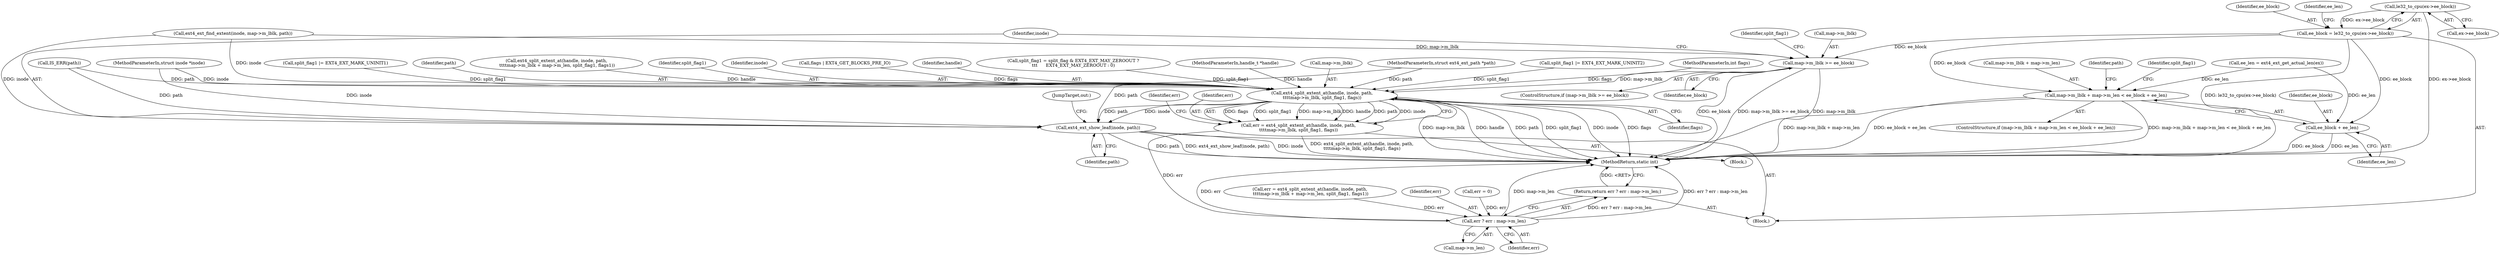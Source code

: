 digraph "0_linux_dee1f973ca341c266229faa5a1a5bb268bed3531_1@pointer" {
"1000132" [label="(Call,le32_to_cpu(ex->ee_block))"];
"1000130" [label="(Call,ee_block = le32_to_cpu(ex->ee_block))"];
"1000145" [label="(Call,map->m_lblk + map->m_len < ee_block + ee_len)"];
"1000153" [label="(Call,ee_block + ee_len)"];
"1000212" [label="(Call,map->m_lblk >= ee_block)"];
"1000240" [label="(Call,ext4_split_extent_at(handle, inode, path,\n\t\t\t\tmap->m_lblk, split_flag1, flags))"];
"1000238" [label="(Call,err = ext4_split_extent_at(handle, inode, path,\n\t\t\t\tmap->m_lblk, split_flag1, flags))"];
"1000257" [label="(Call,err ? err : map->m_len)"];
"1000256" [label="(Return,return err ? err : map->m_len;)"];
"1000252" [label="(Call,ext4_ext_show_leaf(inode, path))"];
"1000240" [label="(Call,ext4_split_extent_at(handle, inode, path,\n\t\t\t\tmap->m_lblk, split_flag1, flags))"];
"1000217" [label="(Block,)"];
"1000219" [label="(Identifier,split_flag1)"];
"1000263" [label="(MethodReturn,static int)"];
"1000103" [label="(MethodParameterIn,struct ext4_ext_path *path)"];
"1000158" [label="(Identifier,split_flag1)"];
"1000146" [label="(Call,map->m_lblk + map->m_len)"];
"1000243" [label="(Identifier,path)"];
"1000257" [label="(Call,err ? err : map->m_len)"];
"1000250" [label="(Identifier,err)"];
"1000132" [label="(Call,le32_to_cpu(ex->ee_block))"];
"1000155" [label="(Identifier,ee_len)"];
"1000213" [label="(Call,map->m_lblk)"];
"1000130" [label="(Call,ee_block = le32_to_cpu(ex->ee_block))"];
"1000199" [label="(Call,ext4_ext_find_extent(inode, map->m_lblk, path))"];
"1000177" [label="(Call,err = ext4_split_extent_at(handle, inode, path,\n \t\t\t\tmap->m_lblk + map->m_len, split_flag1, flags1))"];
"1000179" [label="(Call,ext4_split_extent_at(handle, inode, path,\n \t\t\t\tmap->m_lblk + map->m_len, split_flag1, flags1))"];
"1000247" [label="(Identifier,split_flag1)"];
"1000211" [label="(ControlStructure,if (map->m_lblk >= ee_block))"];
"1000216" [label="(Identifier,ee_block)"];
"1000136" [label="(Call,ee_len = ext4_ext_get_actual_len(ex))"];
"1000107" [label="(Block,)"];
"1000256" [label="(Return,return err ? err : map->m_len;)"];
"1000242" [label="(Identifier,inode)"];
"1000154" [label="(Identifier,ee_block)"];
"1000254" [label="(Identifier,path)"];
"1000167" [label="(Call,flags | EXT4_GET_BLOCKS_PRE_IO)"];
"1000196" [label="(Identifier,path)"];
"1000206" [label="(Call,IS_ERR(path))"];
"1000131" [label="(Identifier,ee_block)"];
"1000239" [label="(Identifier,err)"];
"1000258" [label="(Identifier,err)"];
"1000133" [label="(Call,ex->ee_block)"];
"1000102" [label="(MethodParameterIn,struct inode *inode)"];
"1000260" [label="(Call,map->m_len)"];
"1000113" [label="(Call,err = 0)"];
"1000241" [label="(Identifier,handle)"];
"1000238" [label="(Call,err = ext4_split_extent_at(handle, inode, path,\n\t\t\t\tmap->m_lblk, split_flag1, flags))"];
"1000153" [label="(Call,ee_block + ee_len)"];
"1000218" [label="(Call,split_flag1 = split_flag & EXT4_EXT_MAY_ZEROOUT ?\n\t\t\t      EXT4_EXT_MAY_ZEROOUT : 0)"];
"1000145" [label="(Call,map->m_lblk + map->m_len < ee_block + ee_len)"];
"1000259" [label="(Identifier,err)"];
"1000101" [label="(MethodParameterIn,handle_t *handle)"];
"1000212" [label="(Call,map->m_lblk >= ee_block)"];
"1000253" [label="(Identifier,inode)"];
"1000252" [label="(Call,ext4_ext_show_leaf(inode, path))"];
"1000244" [label="(Call,map->m_lblk)"];
"1000235" [label="(Call,split_flag1 |= EXT4_EXT_MARK_UNINIT2)"];
"1000106" [label="(MethodParameterIn,int flags)"];
"1000228" [label="(Call,split_flag1 |= EXT4_EXT_MARK_UNINIT1)"];
"1000144" [label="(ControlStructure,if (map->m_lblk + map->m_len < ee_block + ee_len))"];
"1000137" [label="(Identifier,ee_len)"];
"1000255" [label="(JumpTarget,out:)"];
"1000248" [label="(Identifier,flags)"];
"1000132" -> "1000130"  [label="AST: "];
"1000132" -> "1000133"  [label="CFG: "];
"1000133" -> "1000132"  [label="AST: "];
"1000130" -> "1000132"  [label="CFG: "];
"1000132" -> "1000263"  [label="DDG: ex->ee_block"];
"1000132" -> "1000130"  [label="DDG: ex->ee_block"];
"1000130" -> "1000107"  [label="AST: "];
"1000131" -> "1000130"  [label="AST: "];
"1000137" -> "1000130"  [label="CFG: "];
"1000130" -> "1000263"  [label="DDG: le32_to_cpu(ex->ee_block)"];
"1000130" -> "1000145"  [label="DDG: ee_block"];
"1000130" -> "1000153"  [label="DDG: ee_block"];
"1000130" -> "1000212"  [label="DDG: ee_block"];
"1000145" -> "1000144"  [label="AST: "];
"1000145" -> "1000153"  [label="CFG: "];
"1000146" -> "1000145"  [label="AST: "];
"1000153" -> "1000145"  [label="AST: "];
"1000158" -> "1000145"  [label="CFG: "];
"1000196" -> "1000145"  [label="CFG: "];
"1000145" -> "1000263"  [label="DDG: ee_block + ee_len"];
"1000145" -> "1000263"  [label="DDG: map->m_lblk + map->m_len < ee_block + ee_len"];
"1000145" -> "1000263"  [label="DDG: map->m_lblk + map->m_len"];
"1000136" -> "1000145"  [label="DDG: ee_len"];
"1000153" -> "1000155"  [label="CFG: "];
"1000154" -> "1000153"  [label="AST: "];
"1000155" -> "1000153"  [label="AST: "];
"1000153" -> "1000263"  [label="DDG: ee_len"];
"1000153" -> "1000263"  [label="DDG: ee_block"];
"1000136" -> "1000153"  [label="DDG: ee_len"];
"1000212" -> "1000211"  [label="AST: "];
"1000212" -> "1000216"  [label="CFG: "];
"1000213" -> "1000212"  [label="AST: "];
"1000216" -> "1000212"  [label="AST: "];
"1000219" -> "1000212"  [label="CFG: "];
"1000253" -> "1000212"  [label="CFG: "];
"1000212" -> "1000263"  [label="DDG: ee_block"];
"1000212" -> "1000263"  [label="DDG: map->m_lblk >= ee_block"];
"1000212" -> "1000263"  [label="DDG: map->m_lblk"];
"1000199" -> "1000212"  [label="DDG: map->m_lblk"];
"1000212" -> "1000240"  [label="DDG: map->m_lblk"];
"1000240" -> "1000238"  [label="AST: "];
"1000240" -> "1000248"  [label="CFG: "];
"1000241" -> "1000240"  [label="AST: "];
"1000242" -> "1000240"  [label="AST: "];
"1000243" -> "1000240"  [label="AST: "];
"1000244" -> "1000240"  [label="AST: "];
"1000247" -> "1000240"  [label="AST: "];
"1000248" -> "1000240"  [label="AST: "];
"1000238" -> "1000240"  [label="CFG: "];
"1000240" -> "1000263"  [label="DDG: flags"];
"1000240" -> "1000263"  [label="DDG: inode"];
"1000240" -> "1000263"  [label="DDG: map->m_lblk"];
"1000240" -> "1000263"  [label="DDG: handle"];
"1000240" -> "1000263"  [label="DDG: path"];
"1000240" -> "1000263"  [label="DDG: split_flag1"];
"1000240" -> "1000238"  [label="DDG: flags"];
"1000240" -> "1000238"  [label="DDG: split_flag1"];
"1000240" -> "1000238"  [label="DDG: map->m_lblk"];
"1000240" -> "1000238"  [label="DDG: handle"];
"1000240" -> "1000238"  [label="DDG: path"];
"1000240" -> "1000238"  [label="DDG: inode"];
"1000179" -> "1000240"  [label="DDG: handle"];
"1000101" -> "1000240"  [label="DDG: handle"];
"1000199" -> "1000240"  [label="DDG: inode"];
"1000102" -> "1000240"  [label="DDG: inode"];
"1000206" -> "1000240"  [label="DDG: path"];
"1000103" -> "1000240"  [label="DDG: path"];
"1000235" -> "1000240"  [label="DDG: split_flag1"];
"1000218" -> "1000240"  [label="DDG: split_flag1"];
"1000228" -> "1000240"  [label="DDG: split_flag1"];
"1000167" -> "1000240"  [label="DDG: flags"];
"1000106" -> "1000240"  [label="DDG: flags"];
"1000240" -> "1000252"  [label="DDG: inode"];
"1000240" -> "1000252"  [label="DDG: path"];
"1000238" -> "1000217"  [label="AST: "];
"1000239" -> "1000238"  [label="AST: "];
"1000250" -> "1000238"  [label="CFG: "];
"1000238" -> "1000263"  [label="DDG: ext4_split_extent_at(handle, inode, path,\n\t\t\t\tmap->m_lblk, split_flag1, flags)"];
"1000238" -> "1000257"  [label="DDG: err"];
"1000257" -> "1000256"  [label="AST: "];
"1000257" -> "1000259"  [label="CFG: "];
"1000257" -> "1000260"  [label="CFG: "];
"1000258" -> "1000257"  [label="AST: "];
"1000259" -> "1000257"  [label="AST: "];
"1000260" -> "1000257"  [label="AST: "];
"1000256" -> "1000257"  [label="CFG: "];
"1000257" -> "1000263"  [label="DDG: err"];
"1000257" -> "1000263"  [label="DDG: map->m_len"];
"1000257" -> "1000263"  [label="DDG: err ? err : map->m_len"];
"1000257" -> "1000256"  [label="DDG: err ? err : map->m_len"];
"1000177" -> "1000257"  [label="DDG: err"];
"1000113" -> "1000257"  [label="DDG: err"];
"1000256" -> "1000107"  [label="AST: "];
"1000263" -> "1000256"  [label="CFG: "];
"1000256" -> "1000263"  [label="DDG: <RET>"];
"1000252" -> "1000107"  [label="AST: "];
"1000252" -> "1000254"  [label="CFG: "];
"1000253" -> "1000252"  [label="AST: "];
"1000254" -> "1000252"  [label="AST: "];
"1000255" -> "1000252"  [label="CFG: "];
"1000252" -> "1000263"  [label="DDG: inode"];
"1000252" -> "1000263"  [label="DDG: path"];
"1000252" -> "1000263"  [label="DDG: ext4_ext_show_leaf(inode, path)"];
"1000199" -> "1000252"  [label="DDG: inode"];
"1000102" -> "1000252"  [label="DDG: inode"];
"1000206" -> "1000252"  [label="DDG: path"];
"1000103" -> "1000252"  [label="DDG: path"];
}

